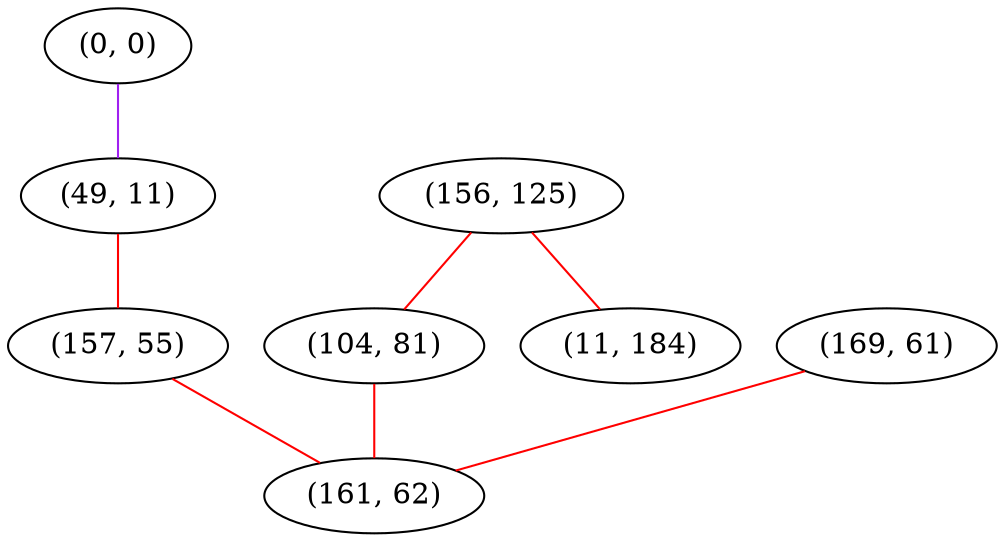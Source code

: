 graph "" {
"(0, 0)";
"(156, 125)";
"(104, 81)";
"(49, 11)";
"(169, 61)";
"(157, 55)";
"(11, 184)";
"(161, 62)";
"(0, 0)" -- "(49, 11)"  [color=purple, key=0, weight=4];
"(156, 125)" -- "(11, 184)"  [color=red, key=0, weight=1];
"(156, 125)" -- "(104, 81)"  [color=red, key=0, weight=1];
"(104, 81)" -- "(161, 62)"  [color=red, key=0, weight=1];
"(49, 11)" -- "(157, 55)"  [color=red, key=0, weight=1];
"(169, 61)" -- "(161, 62)"  [color=red, key=0, weight=1];
"(157, 55)" -- "(161, 62)"  [color=red, key=0, weight=1];
}
